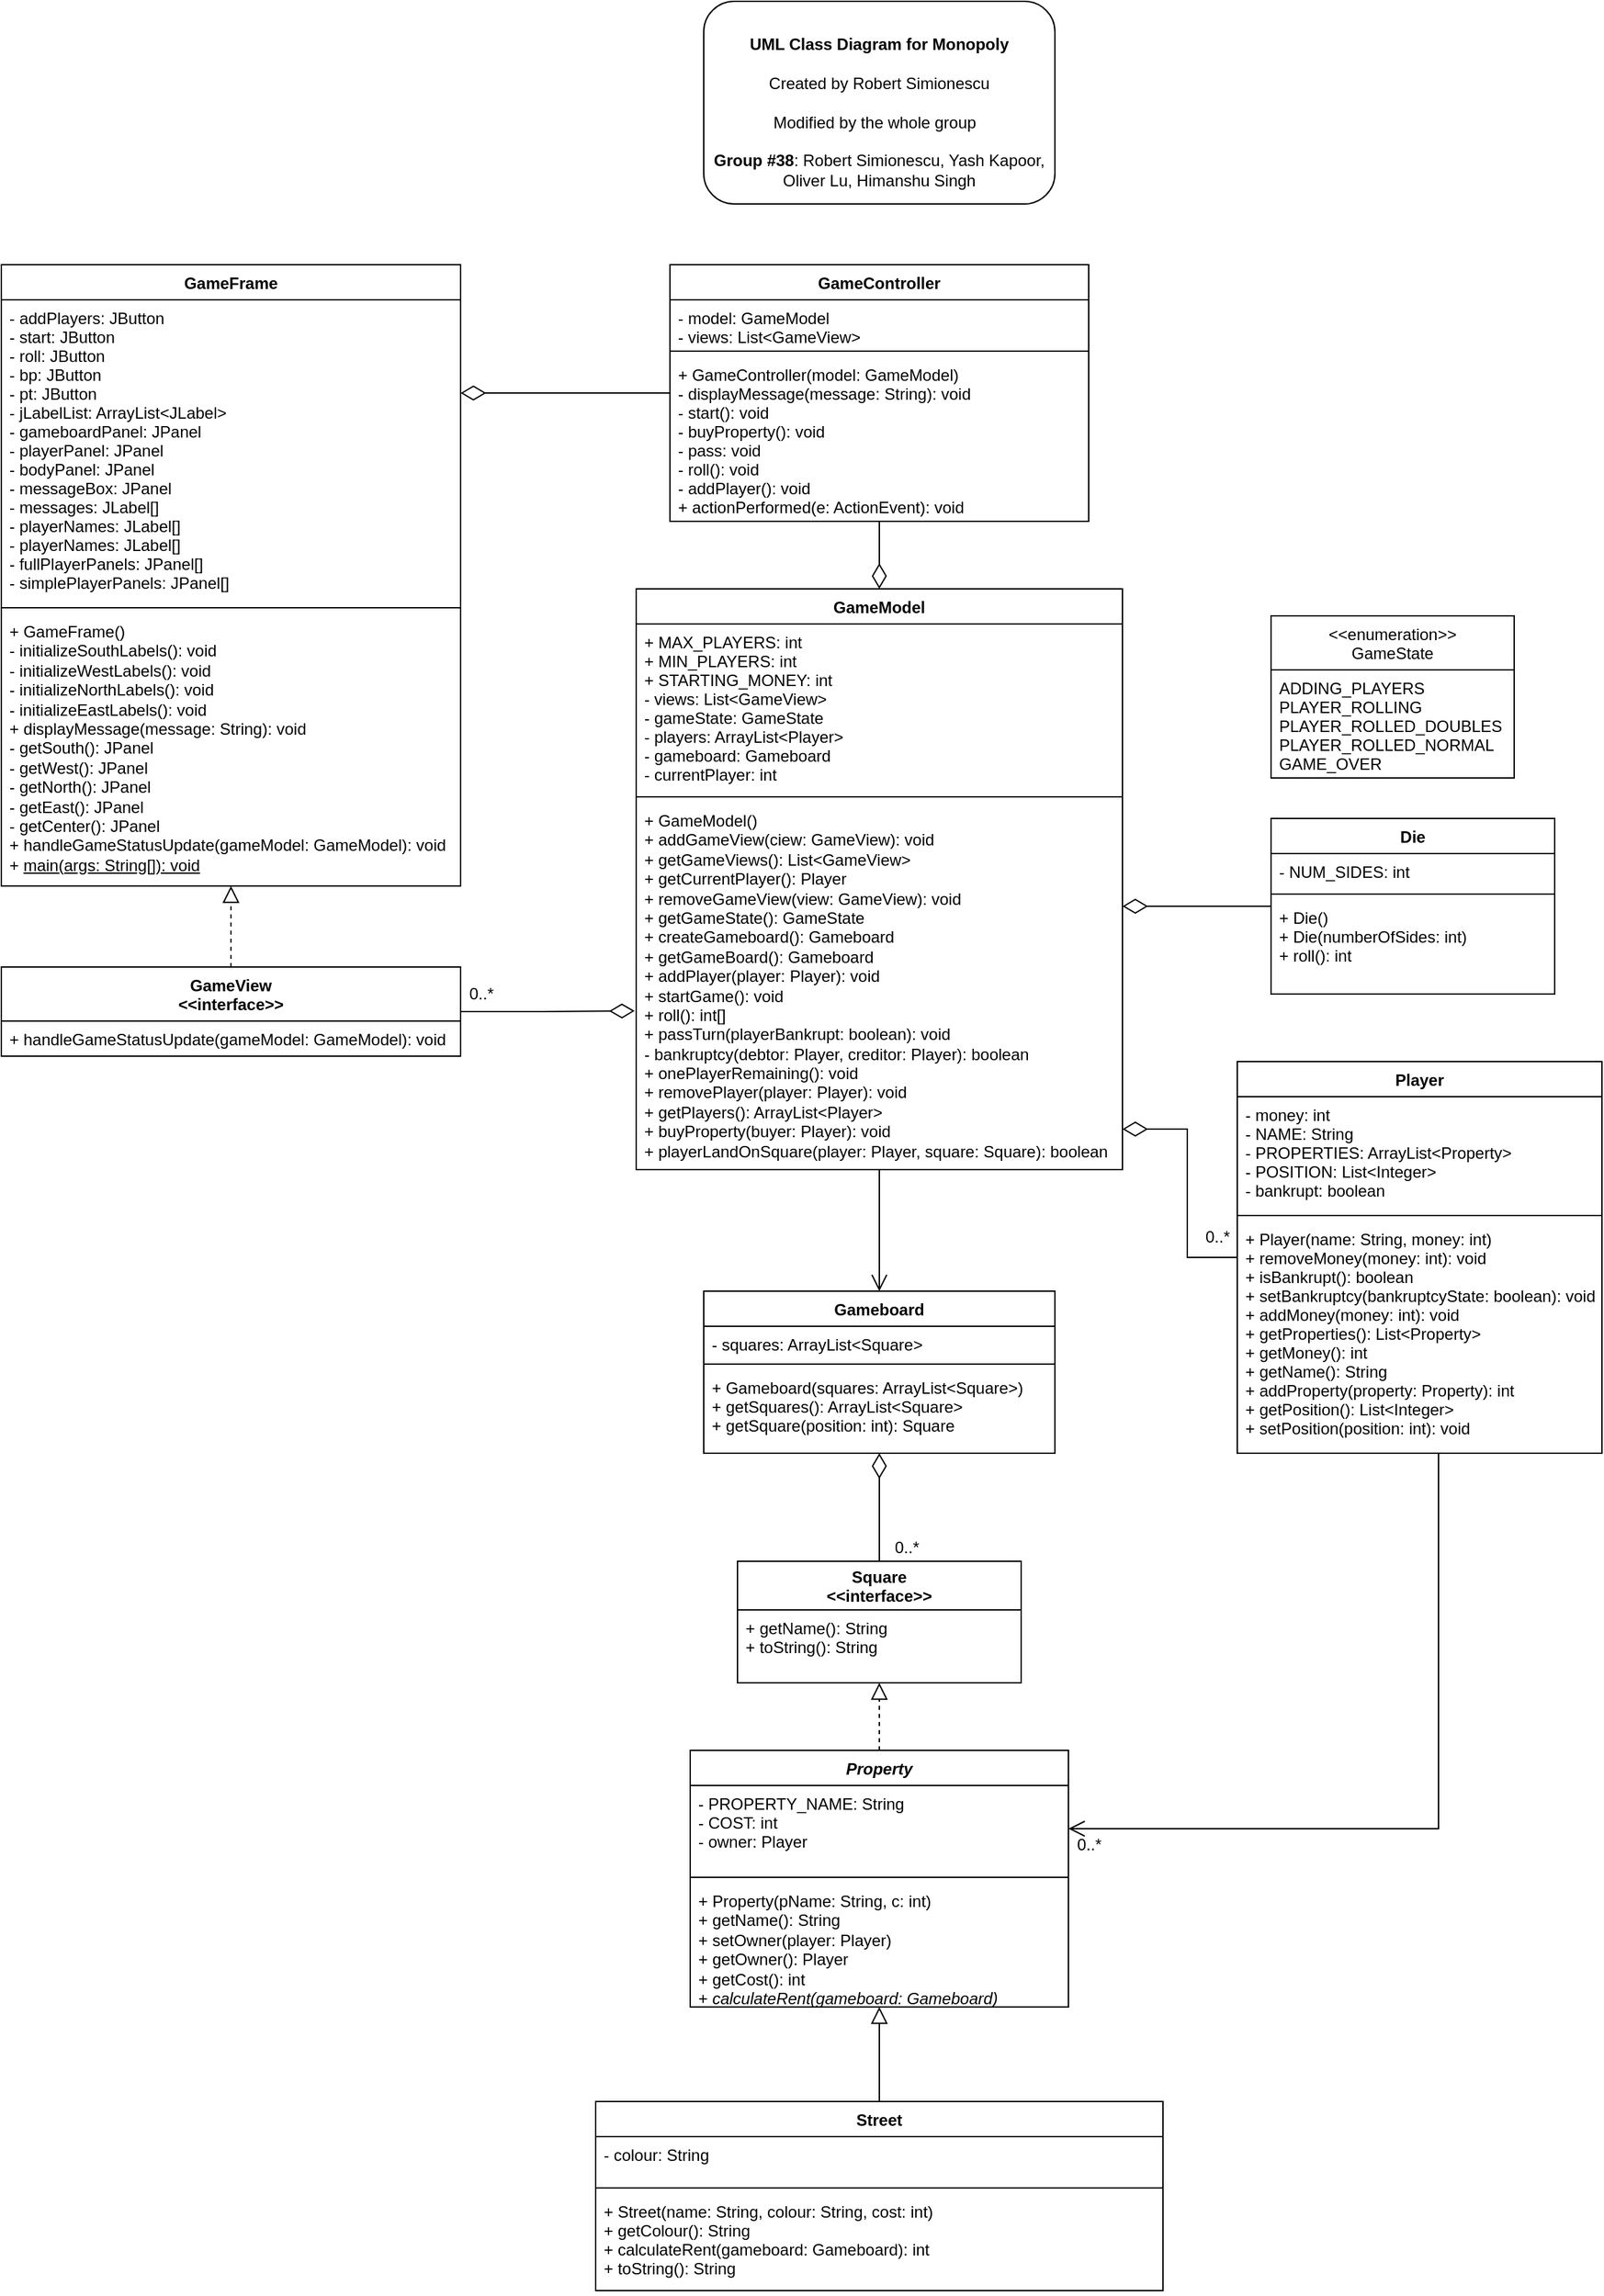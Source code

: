 <mxfile version="15.7.0" type="device"><diagram id="C5RBs43oDa-KdzZeNtuy" name="Page-1"><mxGraphModel dx="6515" dy="3280" grid="1" gridSize="10" guides="1" tooltips="1" connect="1" arrows="1" fold="1" page="1" pageScale="1" pageWidth="827" pageHeight="1169" math="0" shadow="0"><root><mxCell id="WIyWlLk6GJQsqaUBKTNV-0"/><mxCell id="WIyWlLk6GJQsqaUBKTNV-1" parent="WIyWlLk6GJQsqaUBKTNV-0"/><mxCell id="89V0pPBTU7u06rMjEI4J-0" value="Gameboard" style="swimlane;fontStyle=1;align=center;verticalAlign=top;childLayout=stackLayout;horizontal=1;startSize=26;horizontalStack=0;resizeParent=1;resizeParentMax=0;resizeLast=0;collapsible=1;marginBottom=0;" parent="WIyWlLk6GJQsqaUBKTNV-1" vertex="1"><mxGeometry x="-80" y="1295" width="260" height="120" as="geometry"/></mxCell><mxCell id="89V0pPBTU7u06rMjEI4J-1" value="- squares: ArrayList&lt;Square&gt;" style="text;strokeColor=none;fillColor=none;align=left;verticalAlign=top;spacingLeft=4;spacingRight=4;overflow=hidden;rotatable=0;points=[[0,0.5],[1,0.5]];portConstraint=eastwest;" parent="89V0pPBTU7u06rMjEI4J-0" vertex="1"><mxGeometry y="26" width="260" height="24" as="geometry"/></mxCell><mxCell id="89V0pPBTU7u06rMjEI4J-2" value="" style="line;strokeWidth=1;fillColor=none;align=left;verticalAlign=middle;spacingTop=-1;spacingLeft=3;spacingRight=3;rotatable=0;labelPosition=right;points=[];portConstraint=eastwest;" parent="89V0pPBTU7u06rMjEI4J-0" vertex="1"><mxGeometry y="50" width="260" height="8" as="geometry"/></mxCell><mxCell id="89V0pPBTU7u06rMjEI4J-3" value="+ Gameboard(squares: ArrayList&lt;Square&gt;)&#xA;+ getSquares(): ArrayList&lt;Square&gt;&#xA;+ getSquare(position: int): Square&#xA;" style="text;strokeColor=none;fillColor=none;align=left;verticalAlign=top;spacingLeft=4;spacingRight=4;overflow=hidden;rotatable=0;points=[[0,0.5],[1,0.5]];portConstraint=eastwest;" parent="89V0pPBTU7u06rMjEI4J-0" vertex="1"><mxGeometry y="58" width="260" height="62" as="geometry"/></mxCell><mxCell id="8WZaVkMKhoH__vkDGNuC-46" style="edgeStyle=orthogonalEdgeStyle;rounded=0;orthogonalLoop=1;jettySize=auto;html=1;endArrow=diamondThin;endFill=0;endSize=16;" edge="1" parent="WIyWlLk6GJQsqaUBKTNV-1" source="89V0pPBTU7u06rMjEI4J-4" target="y0c8cUuytXagtE5NIueB-23"><mxGeometry relative="1" as="geometry"><Array as="points"><mxPoint x="290" y="1010"/><mxPoint x="290" y="1010"/></Array></mxGeometry></mxCell><mxCell id="89V0pPBTU7u06rMjEI4J-4" value="Die" style="swimlane;fontStyle=1;align=center;verticalAlign=top;childLayout=stackLayout;horizontal=1;startSize=26;horizontalStack=0;resizeParent=1;resizeParentMax=0;resizeLast=0;collapsible=1;marginBottom=0;" parent="WIyWlLk6GJQsqaUBKTNV-1" vertex="1"><mxGeometry x="340" y="945" width="210" height="130" as="geometry"/></mxCell><mxCell id="89V0pPBTU7u06rMjEI4J-5" value="- NUM_SIDES: int" style="text;strokeColor=none;fillColor=none;align=left;verticalAlign=top;spacingLeft=4;spacingRight=4;overflow=hidden;rotatable=0;points=[[0,0.5],[1,0.5]];portConstraint=eastwest;" parent="89V0pPBTU7u06rMjEI4J-4" vertex="1"><mxGeometry y="26" width="210" height="26" as="geometry"/></mxCell><mxCell id="89V0pPBTU7u06rMjEI4J-6" value="" style="line;strokeWidth=1;fillColor=none;align=left;verticalAlign=middle;spacingTop=-1;spacingLeft=3;spacingRight=3;rotatable=0;labelPosition=right;points=[];portConstraint=eastwest;" parent="89V0pPBTU7u06rMjEI4J-4" vertex="1"><mxGeometry y="52" width="210" height="8" as="geometry"/></mxCell><mxCell id="89V0pPBTU7u06rMjEI4J-7" value="+ Die()&#xA;+ Die(numberOfSides: int)&#xA;+ roll(): int" style="text;strokeColor=none;fillColor=none;align=left;verticalAlign=top;spacingLeft=4;spacingRight=4;overflow=hidden;rotatable=0;points=[[0,0.5],[1,0.5]];portConstraint=eastwest;" parent="89V0pPBTU7u06rMjEI4J-4" vertex="1"><mxGeometry y="60" width="210" height="70" as="geometry"/></mxCell><mxCell id="8WZaVkMKhoH__vkDGNuC-30" style="edgeStyle=orthogonalEdgeStyle;rounded=0;orthogonalLoop=1;jettySize=auto;html=1;endArrow=diamondThin;endFill=0;endSize=16;" edge="1" parent="WIyWlLk6GJQsqaUBKTNV-1" source="89V0pPBTU7u06rMjEI4J-8" target="y0c8cUuytXagtE5NIueB-23"><mxGeometry relative="1" as="geometry"><Array as="points"><mxPoint x="278" y="1270"/><mxPoint x="278" y="1175"/></Array></mxGeometry></mxCell><mxCell id="89V0pPBTU7u06rMjEI4J-8" value="Player" style="swimlane;fontStyle=1;align=center;verticalAlign=top;childLayout=stackLayout;horizontal=1;startSize=26;horizontalStack=0;resizeParent=1;resizeParentMax=0;resizeLast=0;collapsible=1;marginBottom=0;" parent="WIyWlLk6GJQsqaUBKTNV-1" vertex="1"><mxGeometry x="315" y="1125" width="270" height="290" as="geometry"/></mxCell><mxCell id="89V0pPBTU7u06rMjEI4J-9" value="- money: int&#xA;- NAME: String&#xA;- PROPERTIES: ArrayList&lt;Property&gt;&#xA;- POSITION: List&lt;Integer&gt;&#xA;- bankrupt: boolean&#xA;&#xA;&#xA;" style="text;strokeColor=none;fillColor=none;align=left;verticalAlign=top;spacingLeft=4;spacingRight=4;overflow=hidden;rotatable=0;points=[[0,0.5],[1,0.5]];portConstraint=eastwest;" parent="89V0pPBTU7u06rMjEI4J-8" vertex="1"><mxGeometry y="26" width="270" height="84" as="geometry"/></mxCell><mxCell id="89V0pPBTU7u06rMjEI4J-10" value="" style="line;strokeWidth=1;fillColor=none;align=left;verticalAlign=middle;spacingTop=-1;spacingLeft=3;spacingRight=3;rotatable=0;labelPosition=right;points=[];portConstraint=eastwest;" parent="89V0pPBTU7u06rMjEI4J-8" vertex="1"><mxGeometry y="110" width="270" height="8" as="geometry"/></mxCell><mxCell id="89V0pPBTU7u06rMjEI4J-11" value="+ Player(name: String, money: int)&#xA;+ removeMoney(money: int): void&#xA;+ isBankrupt(): boolean&#xA;+ setBankruptcy(bankruptcyState: boolean): void&#xA;+ addMoney(money: int): void&#xA;+ getProperties(): List&lt;Property&gt;&#xA;+ getMoney(): int&#xA;+ getName(): String&#xA;+ addProperty(property: Property): int&#xA;+ getPosition(): List&lt;Integer&gt; &#xA;+ setPosition(position: int): void" style="text;strokeColor=none;fillColor=none;align=left;verticalAlign=top;spacingLeft=4;spacingRight=4;overflow=hidden;rotatable=0;points=[[0,0.5],[1,0.5]];portConstraint=eastwest;" parent="89V0pPBTU7u06rMjEI4J-8" vertex="1"><mxGeometry y="118" width="270" height="172" as="geometry"/></mxCell><mxCell id="8WZaVkMKhoH__vkDGNuC-36" style="edgeStyle=orthogonalEdgeStyle;rounded=0;orthogonalLoop=1;jettySize=auto;html=1;endArrow=block;endFill=0;endSize=10;" edge="1" parent="WIyWlLk6GJQsqaUBKTNV-1" source="89V0pPBTU7u06rMjEI4J-24" target="89V0pPBTU7u06rMjEI4J-49"><mxGeometry relative="1" as="geometry"/></mxCell><mxCell id="89V0pPBTU7u06rMjEI4J-24" value="Street" style="swimlane;fontStyle=1;align=center;verticalAlign=top;childLayout=stackLayout;horizontal=1;startSize=26;horizontalStack=0;resizeParent=1;resizeParentMax=0;resizeLast=0;collapsible=1;marginBottom=0;" parent="WIyWlLk6GJQsqaUBKTNV-1" vertex="1"><mxGeometry x="-160" y="1895" width="420" height="140" as="geometry"/></mxCell><mxCell id="89V0pPBTU7u06rMjEI4J-25" value="- colour: String" style="text;strokeColor=none;fillColor=none;align=left;verticalAlign=top;spacingLeft=4;spacingRight=4;overflow=hidden;rotatable=0;points=[[0,0.5],[1,0.5]];portConstraint=eastwest;" parent="89V0pPBTU7u06rMjEI4J-24" vertex="1"><mxGeometry y="26" width="420" height="34" as="geometry"/></mxCell><mxCell id="89V0pPBTU7u06rMjEI4J-26" value="" style="line;strokeWidth=1;fillColor=none;align=left;verticalAlign=middle;spacingTop=-1;spacingLeft=3;spacingRight=3;rotatable=0;labelPosition=right;points=[];portConstraint=eastwest;" parent="89V0pPBTU7u06rMjEI4J-24" vertex="1"><mxGeometry y="60" width="420" height="8" as="geometry"/></mxCell><mxCell id="89V0pPBTU7u06rMjEI4J-27" value="+ Street(name: String, colour: String, cost: int)&#xA;+ getColour(): String&#xA;+ calculateRent(gameboard: Gameboard): int&#xA;+ toString(): String" style="text;strokeColor=none;fillColor=none;align=left;verticalAlign=top;spacingLeft=4;spacingRight=4;overflow=hidden;rotatable=0;points=[[0,0.5],[1,0.5]];portConstraint=eastwest;" parent="89V0pPBTU7u06rMjEI4J-24" vertex="1"><mxGeometry y="68" width="420" height="72" as="geometry"/></mxCell><mxCell id="8WZaVkMKhoH__vkDGNuC-33" style="edgeStyle=orthogonalEdgeStyle;rounded=0;orthogonalLoop=1;jettySize=auto;html=1;endArrow=block;endFill=0;endSize=10;dashed=1;" edge="1" parent="WIyWlLk6GJQsqaUBKTNV-1" source="89V0pPBTU7u06rMjEI4J-49" target="paI8Il_EuwSy5qUbTORu-11"><mxGeometry relative="1" as="geometry"/></mxCell><mxCell id="89V0pPBTU7u06rMjEI4J-49" value="Property" style="swimlane;fontStyle=3;align=center;verticalAlign=top;childLayout=stackLayout;horizontal=1;startSize=26;horizontalStack=0;resizeParent=1;resizeParentMax=0;resizeLast=0;collapsible=1;marginBottom=0;" parent="WIyWlLk6GJQsqaUBKTNV-1" vertex="1"><mxGeometry x="-90" y="1635" width="280" height="190" as="geometry"/></mxCell><mxCell id="89V0pPBTU7u06rMjEI4J-50" value="- PROPERTY_NAME: String&#xA;- COST: int&#xA;- owner: Player" style="text;strokeColor=none;fillColor=none;align=left;verticalAlign=top;spacingLeft=4;spacingRight=4;overflow=hidden;rotatable=0;points=[[0,0.5],[1,0.5]];portConstraint=eastwest;" parent="89V0pPBTU7u06rMjEI4J-49" vertex="1"><mxGeometry y="26" width="280" height="64" as="geometry"/></mxCell><mxCell id="89V0pPBTU7u06rMjEI4J-51" value="" style="line;strokeWidth=1;fillColor=none;align=left;verticalAlign=middle;spacingTop=-1;spacingLeft=3;spacingRight=3;rotatable=0;labelPosition=right;points=[];portConstraint=eastwest;" parent="89V0pPBTU7u06rMjEI4J-49" vertex="1"><mxGeometry y="90" width="280" height="8" as="geometry"/></mxCell><mxCell id="89V0pPBTU7u06rMjEI4J-52" value="+ Property(pName: String, c: int)&lt;br&gt;+ getName(): String&lt;br&gt;+ setOwner(player: Player)&lt;br&gt;+ getOwner(): Player&lt;br&gt;+ getCost(): int&lt;br&gt;+ &lt;i&gt;calculateRent(gameboard: Gameboard)&lt;/i&gt;" style="text;strokeColor=none;fillColor=none;align=left;verticalAlign=top;spacingLeft=4;spacingRight=4;overflow=hidden;rotatable=0;points=[[0,0.5],[1,0.5]];portConstraint=eastwest;fontStyle=0;html=1;" parent="89V0pPBTU7u06rMjEI4J-49" vertex="1"><mxGeometry y="98" width="280" height="92" as="geometry"/></mxCell><mxCell id="8WZaVkMKhoH__vkDGNuC-32" style="edgeStyle=orthogonalEdgeStyle;rounded=0;orthogonalLoop=1;jettySize=auto;html=1;endArrow=diamondThin;endFill=0;endSize=16;" edge="1" parent="WIyWlLk6GJQsqaUBKTNV-1" source="paI8Il_EuwSy5qUbTORu-11" target="89V0pPBTU7u06rMjEI4J-0"><mxGeometry relative="1" as="geometry"/></mxCell><mxCell id="paI8Il_EuwSy5qUbTORu-11" value="Square&#xA;&lt;&lt;interface&gt;&gt;" style="swimlane;fontStyle=1;childLayout=stackLayout;horizontal=1;startSize=36;fillColor=none;horizontalStack=0;resizeParent=1;resizeParentMax=0;resizeLast=0;collapsible=1;marginBottom=0;" parent="WIyWlLk6GJQsqaUBKTNV-1" vertex="1"><mxGeometry x="-55" y="1495" width="210" height="90" as="geometry"/></mxCell><mxCell id="paI8Il_EuwSy5qUbTORu-12" value="+ getName(): String&#xA;+ toString(): String&#xA;" style="text;strokeColor=none;fillColor=none;align=left;verticalAlign=top;spacingLeft=4;spacingRight=4;overflow=hidden;rotatable=0;points=[[0,0.5],[1,0.5]];portConstraint=eastwest;" parent="paI8Il_EuwSy5qUbTORu-11" vertex="1"><mxGeometry y="36" width="210" height="54" as="geometry"/></mxCell><mxCell id="paI8Il_EuwSy5qUbTORu-16" value="GameFrame" style="swimlane;fontStyle=1;align=center;verticalAlign=top;childLayout=stackLayout;horizontal=1;startSize=26;horizontalStack=0;resizeParent=1;resizeParentMax=0;resizeLast=0;collapsible=1;marginBottom=0;swimlaneLine=1;" parent="WIyWlLk6GJQsqaUBKTNV-1" vertex="1"><mxGeometry x="-600" y="535" width="340" height="460" as="geometry"/></mxCell><mxCell id="paI8Il_EuwSy5qUbTORu-17" value="- addPlayers: JButton&#xA;- start: JButton&#xA;- roll: JButton&#xA;- bp: JButton&#xA;- pt: JButton&#xA;- jLabelList: ArrayList&lt;JLabel&gt;&#xA;- gameboardPanel: JPanel&#xA;- playerPanel: JPanel&#xA;- bodyPanel: JPanel&#xA;- messageBox: JPanel&#xA;- messages: JLabel[]&#xA;- playerNames: JLabel[]&#xA;- playerNames: JLabel[]&#xA;- fullPlayerPanels: JPanel[]&#xA;- simplePlayerPanels: JPanel[]&#xA;" style="text;strokeColor=none;fillColor=none;align=left;verticalAlign=top;spacingLeft=4;spacingRight=4;overflow=hidden;rotatable=0;points=[[0,0.5],[1,0.5]];portConstraint=eastwest;" parent="paI8Il_EuwSy5qUbTORu-16" vertex="1"><mxGeometry y="26" width="340" height="224" as="geometry"/></mxCell><mxCell id="paI8Il_EuwSy5qUbTORu-18" value="" style="line;strokeWidth=1;fillColor=none;align=left;verticalAlign=middle;spacingTop=-1;spacingLeft=3;spacingRight=3;rotatable=0;labelPosition=right;points=[];portConstraint=eastwest;" parent="paI8Il_EuwSy5qUbTORu-16" vertex="1"><mxGeometry y="250" width="340" height="8" as="geometry"/></mxCell><mxCell id="paI8Il_EuwSy5qUbTORu-19" value="+ GameFrame()&lt;br&gt;- initializeSouthLabels(): void&lt;br&gt;- initializeWestLabels(): void&lt;br&gt;- initializeNorthLabels(): void&lt;br&gt;- initializeEastLabels(): void&lt;br&gt;+ displayMessage(message: String): void&lt;br&gt;- getSouth(): JPanel&lt;br&gt;- getWest(): JPanel&lt;br&gt;- getNorth(): JPanel&lt;br&gt;- getEast(): JPanel&lt;br&gt;- getCenter(): JPanel&lt;br&gt;+ handleGameStatusUpdate(gameModel: GameModel): void&lt;br&gt;+&amp;nbsp;&lt;u&gt;main(args: String[]): void&lt;/u&gt;" style="text;strokeColor=none;fillColor=none;align=left;verticalAlign=top;spacingLeft=4;spacingRight=4;overflow=hidden;rotatable=0;points=[[0,0.5],[1,0.5]];portConstraint=eastwest;fontStyle=0;html=1;" parent="paI8Il_EuwSy5qUbTORu-16" vertex="1"><mxGeometry y="258" width="340" height="202" as="geometry"/></mxCell><mxCell id="y0c8cUuytXagtE5NIueB-3" style="edgeStyle=orthogonalEdgeStyle;rounded=0;orthogonalLoop=1;jettySize=auto;html=1;endArrow=open;endFill=0;startSize=6;endSize=10;strokeWidth=1;exitX=0.594;exitY=1;exitDx=0;exitDy=0;exitPerimeter=0;entryX=1;entryY=0.5;entryDx=0;entryDy=0;" parent="WIyWlLk6GJQsqaUBKTNV-1" source="89V0pPBTU7u06rMjEI4J-11" target="89V0pPBTU7u06rMjEI4J-50" edge="1"><mxGeometry relative="1" as="geometry"><mxPoint x="320" y="1315" as="sourcePoint"/><mxPoint x="427" y="1475" as="targetPoint"/><Array as="points"><mxPoint x="464" y="1693"/></Array></mxGeometry></mxCell><mxCell id="y0c8cUuytXagtE5NIueB-4" value="0..1" style="text;html=1;align=center;verticalAlign=middle;resizable=0;points=[];autosize=1;strokeColor=none;fillColor=none;" parent="WIyWlLk6GJQsqaUBKTNV-1" vertex="1"><mxGeometry x="40" y="775" width="40" height="20" as="geometry"/></mxCell><mxCell id="y0c8cUuytXagtE5NIueB-6" value="0..*" style="text;html=1;align=center;verticalAlign=middle;resizable=0;points=[];autosize=1;strokeColor=none;fillColor=none;" parent="WIyWlLk6GJQsqaUBKTNV-1" vertex="1"><mxGeometry x="285" y="1245" width="30" height="20" as="geometry"/></mxCell><mxCell id="y0c8cUuytXagtE5NIueB-11" value="0..*" style="text;html=1;align=center;verticalAlign=middle;resizable=0;points=[];autosize=1;strokeColor=none;fillColor=none;" parent="WIyWlLk6GJQsqaUBKTNV-1" vertex="1"><mxGeometry x="55" y="1475" width="30" height="20" as="geometry"/></mxCell><mxCell id="y0c8cUuytXagtE5NIueB-13" value="&lt;br&gt;&lt;b&gt;UML Class Diagram for Monopoly&lt;/b&gt;&lt;br&gt;&lt;br&gt;Created by Robert Simionescu&lt;br&gt;&lt;br&gt;Modified by the whole group&amp;nbsp;&amp;nbsp;&lt;br&gt;&lt;br&gt;&lt;b&gt;Group #38&lt;/b&gt;: Robert Simionescu, Yash Kapoor, Oliver Lu, Himanshu Singh" style="rounded=1;whiteSpace=wrap;html=1;labelBackgroundColor=none;" parent="WIyWlLk6GJQsqaUBKTNV-1" vertex="1"><mxGeometry x="-80" y="340" width="260" height="150" as="geometry"/></mxCell><mxCell id="y0c8cUuytXagtE5NIueB-14" value="0..*" style="text;html=1;align=center;verticalAlign=middle;resizable=0;points=[];autosize=1;strokeColor=none;fillColor=none;" parent="WIyWlLk6GJQsqaUBKTNV-1" vertex="1"><mxGeometry x="190" y="1695" width="30" height="20" as="geometry"/></mxCell><mxCell id="8WZaVkMKhoH__vkDGNuC-29" style="edgeStyle=orthogonalEdgeStyle;rounded=0;orthogonalLoop=1;jettySize=auto;html=1;endArrow=open;endFill=0;endSize=10;" edge="1" parent="WIyWlLk6GJQsqaUBKTNV-1" source="y0c8cUuytXagtE5NIueB-23" target="89V0pPBTU7u06rMjEI4J-0"><mxGeometry relative="1" as="geometry"/></mxCell><mxCell id="y0c8cUuytXagtE5NIueB-23" value="GameModel" style="swimlane;fontStyle=1;align=center;verticalAlign=top;childLayout=stackLayout;horizontal=1;startSize=26;horizontalStack=0;resizeParent=1;resizeParentMax=0;resizeLast=0;collapsible=1;marginBottom=0;" parent="WIyWlLk6GJQsqaUBKTNV-1" vertex="1"><mxGeometry x="-130" y="775" width="360" height="430" as="geometry"/></mxCell><mxCell id="y0c8cUuytXagtE5NIueB-24" value="+ MAX_PLAYERS: int&#xA;+ MIN_PLAYERS: int&#xA;+ STARTING_MONEY: int&#xA;- views: List&lt;GameView&gt;&#xA;- gameState: GameState&#xA;- players: ArrayList&lt;Player&gt;&#xA;- gameboard: Gameboard&#xA;- currentPlayer: int&#xA;" style="text;strokeColor=none;fillColor=none;align=left;verticalAlign=top;spacingLeft=4;spacingRight=4;overflow=hidden;rotatable=0;points=[[0,0.5],[1,0.5]];portConstraint=eastwest;" parent="y0c8cUuytXagtE5NIueB-23" vertex="1"><mxGeometry y="26" width="360" height="124" as="geometry"/></mxCell><mxCell id="y0c8cUuytXagtE5NIueB-25" value="" style="line;strokeWidth=1;fillColor=none;align=left;verticalAlign=middle;spacingTop=-1;spacingLeft=3;spacingRight=3;rotatable=0;labelPosition=right;points=[];portConstraint=eastwest;" parent="y0c8cUuytXagtE5NIueB-23" vertex="1"><mxGeometry y="150" width="360" height="8" as="geometry"/></mxCell><mxCell id="y0c8cUuytXagtE5NIueB-26" value="&lt;div&gt;+ GameModel()&lt;/div&gt;&lt;div&gt;+ addGameView(ciew: GameView): void&lt;/div&gt;&lt;div&gt;+ getGameViews(): List&amp;lt;GameView&amp;gt;&lt;/div&gt;&lt;div&gt;+ getCurrentPlayer(): Player&lt;/div&gt;&lt;div&gt;+ removeGameView(view: GameView): void&lt;/div&gt;&lt;div&gt;+ getGameState(): GameState&lt;/div&gt;&lt;div&gt;+ createGameboard(): Gameboard&lt;/div&gt;&lt;div&gt;+ getGameBoard(): Gameboard&lt;/div&gt;&lt;div&gt;+ addPlayer(player: Player): void&lt;br&gt;&lt;/div&gt;&lt;div&gt;+ startGame(): void&lt;/div&gt;&lt;div&gt;+ roll(): int[]&lt;/div&gt;&lt;div&gt;+ passTurn(playerBankrupt: boolean): void&lt;/div&gt;&lt;div&gt;- bankruptcy(debtor: Player, creditor: Player): boolean&lt;/div&gt;&lt;div&gt;+ onePlayerRemaining(): void&lt;/div&gt;&lt;div&gt;+ removePlayer(player: Player): void&lt;/div&gt;&lt;div&gt;+ getPlayers(): ArrayList&amp;lt;Player&amp;gt;&lt;/div&gt;&lt;div&gt;+ buyProperty(buyer: Player): void&lt;/div&gt;&lt;div&gt;+ playerLandOnSquare(player: Player, square: Square): boolean&lt;br&gt;&lt;/div&gt;" style="text;strokeColor=none;fillColor=none;align=left;verticalAlign=top;spacingLeft=4;spacingRight=4;overflow=hidden;rotatable=0;points=[[0,0.5],[1,0.5]];portConstraint=eastwest;html=1;" parent="y0c8cUuytXagtE5NIueB-23" vertex="1"><mxGeometry y="158" width="360" height="272" as="geometry"/></mxCell><mxCell id="8WZaVkMKhoH__vkDGNuC-47" style="edgeStyle=orthogonalEdgeStyle;rounded=0;orthogonalLoop=1;jettySize=auto;html=1;startArrow=none;startFill=0;endArrow=diamondThin;endFill=0;endSize=16;sourcePerimeterSpacing=0;targetPerimeterSpacing=0;" edge="1" parent="WIyWlLk6GJQsqaUBKTNV-1" source="8WZaVkMKhoH__vkDGNuC-8" target="y0c8cUuytXagtE5NIueB-23"><mxGeometry relative="1" as="geometry"/></mxCell><mxCell id="8WZaVkMKhoH__vkDGNuC-48" style="edgeStyle=orthogonalEdgeStyle;rounded=0;orthogonalLoop=1;jettySize=auto;html=1;startArrow=none;startFill=0;endArrow=diamondThin;endFill=0;endSize=16;sourcePerimeterSpacing=0;targetPerimeterSpacing=0;" edge="1" parent="WIyWlLk6GJQsqaUBKTNV-1" source="8WZaVkMKhoH__vkDGNuC-8" target="paI8Il_EuwSy5qUbTORu-16"><mxGeometry relative="1" as="geometry"><Array as="points"><mxPoint x="-220" y="630"/><mxPoint x="-220" y="630"/></Array></mxGeometry></mxCell><mxCell id="8WZaVkMKhoH__vkDGNuC-8" value="GameController" style="swimlane;fontStyle=1;align=center;verticalAlign=top;childLayout=stackLayout;horizontal=1;startSize=26;horizontalStack=0;resizeParent=1;resizeParentMax=0;resizeLast=0;collapsible=1;marginBottom=0;" vertex="1" parent="WIyWlLk6GJQsqaUBKTNV-1"><mxGeometry x="-105" y="535" width="310" height="190" as="geometry"/></mxCell><mxCell id="8WZaVkMKhoH__vkDGNuC-9" value="- model: GameModel&#xA;- views: List&lt;GameView&gt;" style="text;strokeColor=none;fillColor=none;align=left;verticalAlign=top;spacingLeft=4;spacingRight=4;overflow=hidden;rotatable=0;points=[[0,0.5],[1,0.5]];portConstraint=eastwest;" vertex="1" parent="8WZaVkMKhoH__vkDGNuC-8"><mxGeometry y="26" width="310" height="34" as="geometry"/></mxCell><mxCell id="8WZaVkMKhoH__vkDGNuC-10" value="" style="line;strokeWidth=1;fillColor=none;align=left;verticalAlign=middle;spacingTop=-1;spacingLeft=3;spacingRight=3;rotatable=0;labelPosition=right;points=[];portConstraint=eastwest;" vertex="1" parent="8WZaVkMKhoH__vkDGNuC-8"><mxGeometry y="60" width="310" height="8" as="geometry"/></mxCell><mxCell id="8WZaVkMKhoH__vkDGNuC-11" value="+ GameController(model: GameModel)&#xA;- displayMessage(message: String): void&#xA;- start(): void&#xA;- buyProperty(): void&#xA;- pass: void&#xA;- roll(): void&#xA;- addPlayer(): void&#xA;+ actionPerformed(e: ActionEvent): void&#xA;" style="text;strokeColor=none;fillColor=none;align=left;verticalAlign=top;spacingLeft=4;spacingRight=4;overflow=hidden;rotatable=0;points=[[0,0.5],[1,0.5]];portConstraint=eastwest;" vertex="1" parent="8WZaVkMKhoH__vkDGNuC-8"><mxGeometry y="68" width="310" height="122" as="geometry"/></mxCell><mxCell id="8WZaVkMKhoH__vkDGNuC-12" value="&lt;&lt;enumeration&gt;&gt;&#xA;GameState" style="swimlane;fontStyle=0;childLayout=stackLayout;horizontal=1;startSize=40;fillColor=none;horizontalStack=0;resizeParent=1;resizeParentMax=0;resizeLast=0;collapsible=1;marginBottom=0;" vertex="1" parent="WIyWlLk6GJQsqaUBKTNV-1"><mxGeometry x="340" y="795" width="180" height="120" as="geometry"/></mxCell><mxCell id="8WZaVkMKhoH__vkDGNuC-13" value="ADDING_PLAYERS&#xA;PLAYER_ROLLING&#xA;PLAYER_ROLLED_DOUBLES&#xA;PLAYER_ROLLED_NORMAL&#xA;GAME_OVER&#xA;" style="text;strokeColor=none;fillColor=none;align=left;verticalAlign=top;spacingLeft=4;spacingRight=4;overflow=hidden;rotatable=0;points=[[0,0.5],[1,0.5]];portConstraint=eastwest;" vertex="1" parent="8WZaVkMKhoH__vkDGNuC-12"><mxGeometry y="40" width="180" height="80" as="geometry"/></mxCell><mxCell id="8WZaVkMKhoH__vkDGNuC-25" style="edgeStyle=orthogonalEdgeStyle;rounded=0;orthogonalLoop=1;jettySize=auto;html=1;endArrow=block;endFill=0;dashed=1;endSize=10;" edge="1" parent="WIyWlLk6GJQsqaUBKTNV-1" source="8WZaVkMKhoH__vkDGNuC-16" target="paI8Il_EuwSy5qUbTORu-19"><mxGeometry relative="1" as="geometry"><Array as="points"><mxPoint x="-430" y="1025"/><mxPoint x="-430" y="1025"/></Array></mxGeometry></mxCell><mxCell id="8WZaVkMKhoH__vkDGNuC-26" style="edgeStyle=orthogonalEdgeStyle;rounded=0;orthogonalLoop=1;jettySize=auto;html=1;endArrow=diamondThin;endFill=0;endSize=16;entryX=-0.003;entryY=0.568;entryDx=0;entryDy=0;entryPerimeter=0;" edge="1" parent="WIyWlLk6GJQsqaUBKTNV-1" source="8WZaVkMKhoH__vkDGNuC-16" target="y0c8cUuytXagtE5NIueB-26"><mxGeometry relative="1" as="geometry"/></mxCell><mxCell id="8WZaVkMKhoH__vkDGNuC-16" value="GameView&#xA;&lt;&lt;interface&gt;&gt;" style="swimlane;fontStyle=1;childLayout=stackLayout;horizontal=1;startSize=40;fillColor=none;horizontalStack=0;resizeParent=1;resizeParentMax=0;resizeLast=0;collapsible=1;marginBottom=0;" vertex="1" parent="WIyWlLk6GJQsqaUBKTNV-1"><mxGeometry x="-600" y="1055" width="340" height="66" as="geometry"/></mxCell><mxCell id="8WZaVkMKhoH__vkDGNuC-17" value="+ handleGameStatusUpdate(gameModel: GameModel): void" style="text;strokeColor=none;fillColor=none;align=left;verticalAlign=top;spacingLeft=4;spacingRight=4;overflow=hidden;rotatable=0;points=[[0,0.5],[1,0.5]];portConstraint=eastwest;" vertex="1" parent="8WZaVkMKhoH__vkDGNuC-16"><mxGeometry y="40" width="340" height="26" as="geometry"/></mxCell><mxCell id="8WZaVkMKhoH__vkDGNuC-42" value="0..*" style="text;html=1;align=center;verticalAlign=middle;resizable=0;points=[];autosize=1;strokeColor=none;fillColor=none;" vertex="1" parent="WIyWlLk6GJQsqaUBKTNV-1"><mxGeometry x="-260" y="1065" width="30" height="20" as="geometry"/></mxCell></root></mxGraphModel></diagram></mxfile>